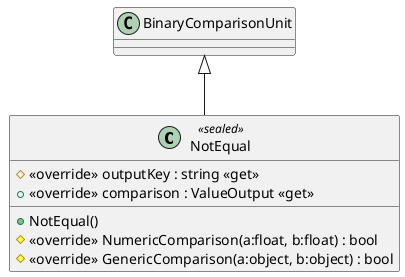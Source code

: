 @startuml
class NotEqual <<sealed>> {
    + NotEqual()
    # <<override>> outputKey : string <<get>>
    + <<override>> comparison : ValueOutput <<get>>
    # <<override>> NumericComparison(a:float, b:float) : bool
    # <<override>> GenericComparison(a:object, b:object) : bool
}
BinaryComparisonUnit <|-- NotEqual
@enduml
